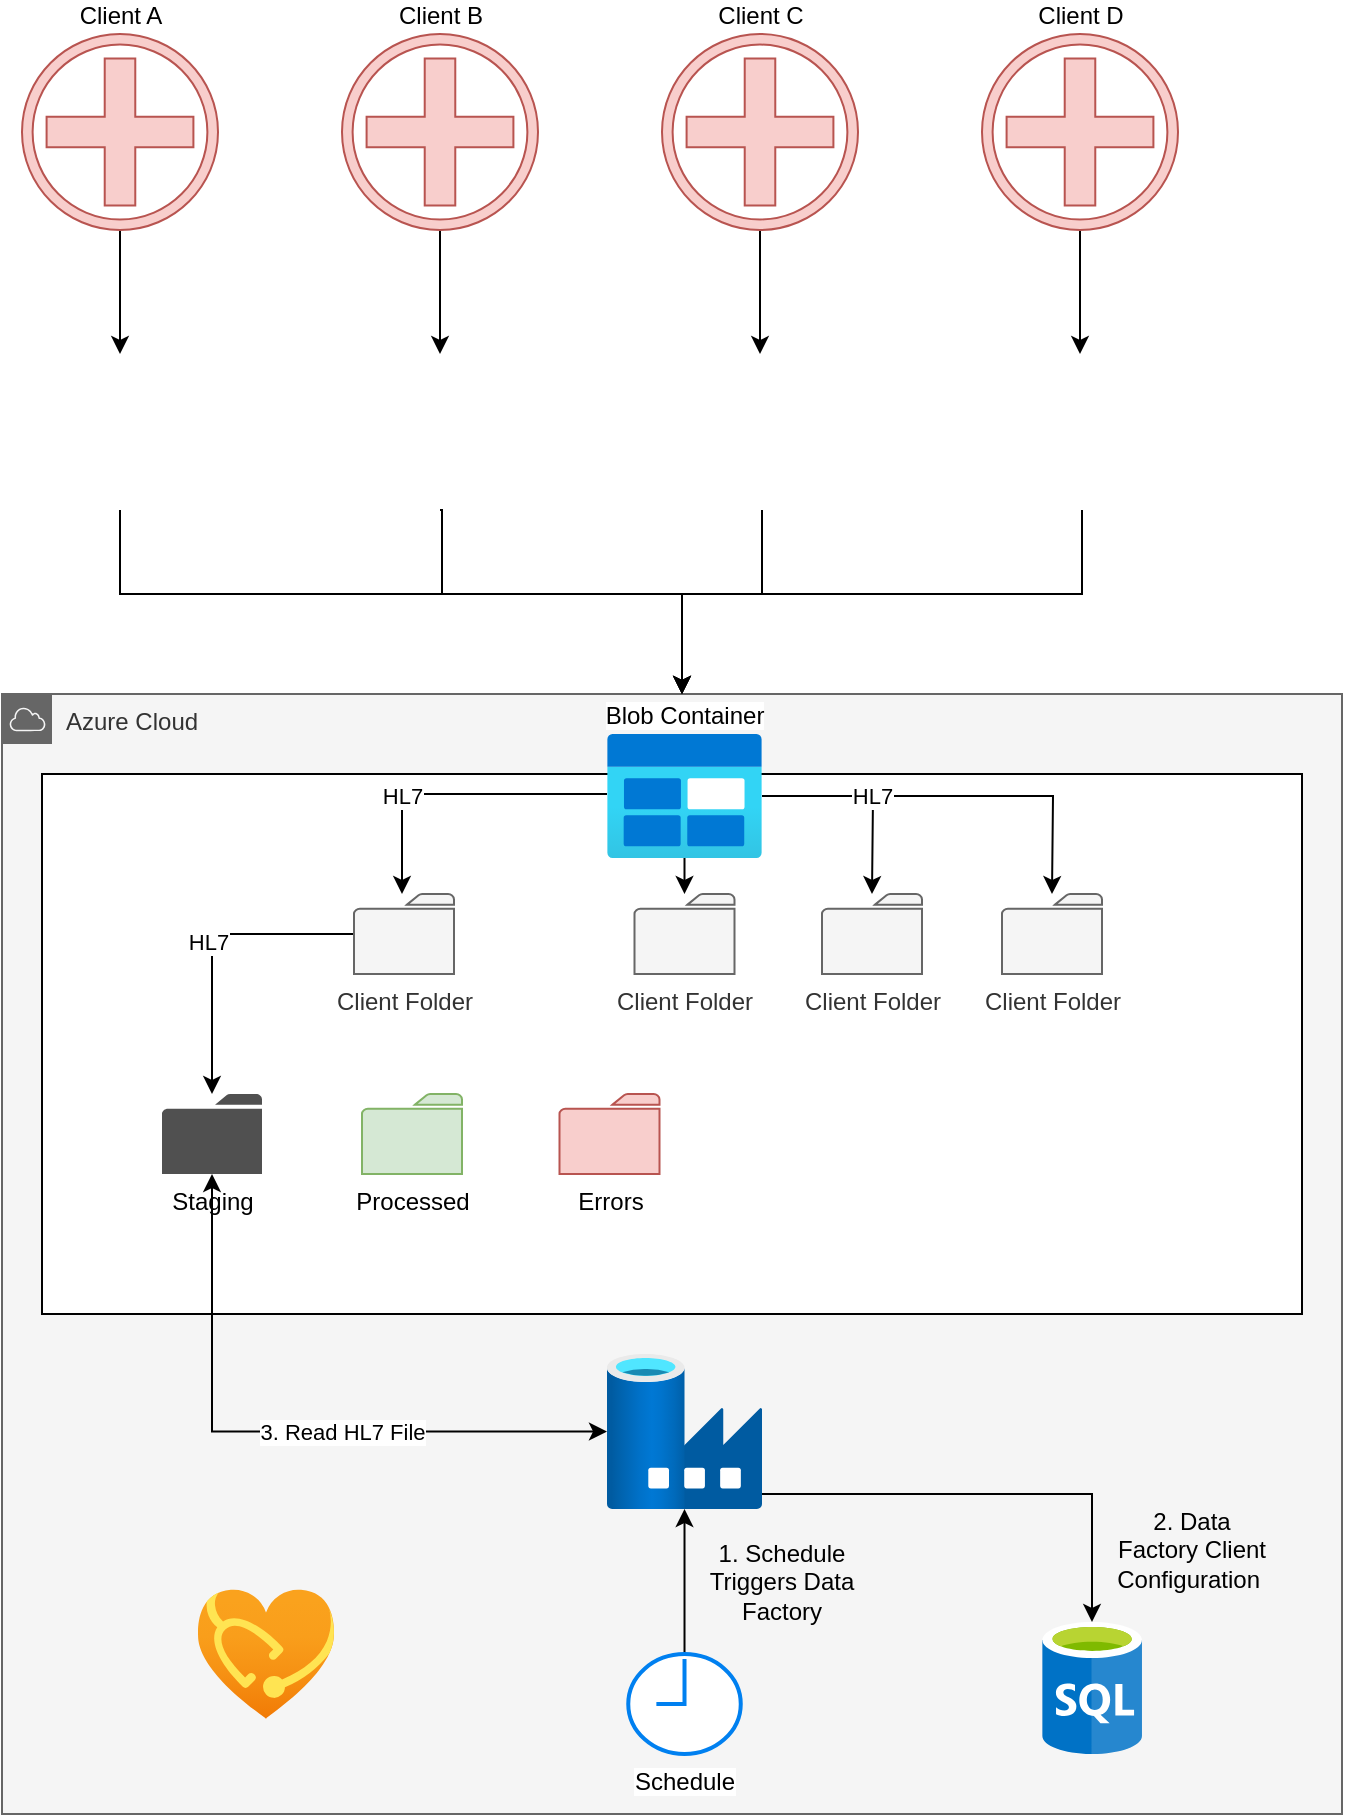 <mxfile version="20.8.20" type="github">
  <diagram name="Page-1" id="RUEo9Bd7sD2gFJfadBwW">
    <mxGraphModel dx="1195" dy="616" grid="1" gridSize="10" guides="1" tooltips="1" connect="1" arrows="1" fold="1" page="1" pageScale="1" pageWidth="850" pageHeight="1100" math="0" shadow="0">
      <root>
        <mxCell id="0" />
        <mxCell id="1" parent="0" />
        <mxCell id="6us5kw_5sCQfG_1NJxVb-2" value="Azure Cloud" style="sketch=0;outlineConnect=0;html=1;whiteSpace=wrap;fontSize=12;fontStyle=0;shape=mxgraph.aws4.group;grIcon=mxgraph.aws4.group_aws_cloud;strokeColor=#666666;fillColor=#f5f5f5;verticalAlign=top;align=left;spacingLeft=30;dashed=0;fontColor=#333333;" vertex="1" parent="1">
          <mxGeometry x="80" y="430" width="670" height="560" as="geometry" />
        </mxCell>
        <mxCell id="6us5kw_5sCQfG_1NJxVb-26" style="edgeStyle=orthogonalEdgeStyle;rounded=0;orthogonalLoop=1;jettySize=auto;html=1;" edge="1" parent="1" source="6us5kw_5sCQfG_1NJxVb-1">
          <mxGeometry relative="1" as="geometry">
            <mxPoint x="420" y="430" as="targetPoint" />
            <Array as="points">
              <mxPoint x="139" y="380" />
              <mxPoint x="420" y="380" />
            </Array>
          </mxGeometry>
        </mxCell>
        <mxCell id="6us5kw_5sCQfG_1NJxVb-1" value="" style="shape=image;html=1;verticalAlign=top;verticalLabelPosition=bottom;labelBackgroundColor=#ffffff;imageAspect=0;aspect=fixed;image=https://cdn2.iconfinder.com/data/icons/whcompare-servers-web-hosting/50/sftp-128.png" vertex="1" parent="1">
          <mxGeometry x="100" y="260" width="78" height="78" as="geometry" />
        </mxCell>
        <mxCell id="6us5kw_5sCQfG_1NJxVb-19" style="edgeStyle=orthogonalEdgeStyle;rounded=0;orthogonalLoop=1;jettySize=auto;html=1;entryX=0.5;entryY=0;entryDx=0;entryDy=0;" edge="1" parent="1" source="6us5kw_5sCQfG_1NJxVb-4" target="6us5kw_5sCQfG_1NJxVb-1">
          <mxGeometry relative="1" as="geometry" />
        </mxCell>
        <mxCell id="6us5kw_5sCQfG_1NJxVb-4" value="Client A" style="shape=mxgraph.signs.healthcare.hospital_1;html=1;pointerEvents=1;fillColor=#f8cecc;strokeColor=#b85450;verticalLabelPosition=top;verticalAlign=bottom;align=center;labelPosition=center;" vertex="1" parent="1">
          <mxGeometry x="90" y="100" width="98" height="98" as="geometry" />
        </mxCell>
        <mxCell id="6us5kw_5sCQfG_1NJxVb-27" style="edgeStyle=orthogonalEdgeStyle;rounded=0;orthogonalLoop=1;jettySize=auto;html=1;exitX=0.5;exitY=1;exitDx=0;exitDy=0;" edge="1" parent="1" source="6us5kw_5sCQfG_1NJxVb-11">
          <mxGeometry relative="1" as="geometry">
            <mxPoint x="420" y="430" as="targetPoint" />
            <Array as="points">
              <mxPoint x="300" y="338" />
              <mxPoint x="300" y="380" />
              <mxPoint x="420" y="380" />
            </Array>
          </mxGeometry>
        </mxCell>
        <mxCell id="6us5kw_5sCQfG_1NJxVb-11" value="" style="shape=image;html=1;verticalAlign=top;verticalLabelPosition=bottom;labelBackgroundColor=#ffffff;imageAspect=0;aspect=fixed;image=https://cdn2.iconfinder.com/data/icons/whcompare-servers-web-hosting/50/sftp-128.png" vertex="1" parent="1">
          <mxGeometry x="260" y="260" width="78" height="78" as="geometry" />
        </mxCell>
        <mxCell id="6us5kw_5sCQfG_1NJxVb-20" style="edgeStyle=orthogonalEdgeStyle;rounded=0;orthogonalLoop=1;jettySize=auto;html=1;" edge="1" parent="1" source="6us5kw_5sCQfG_1NJxVb-12" target="6us5kw_5sCQfG_1NJxVb-11">
          <mxGeometry relative="1" as="geometry" />
        </mxCell>
        <mxCell id="6us5kw_5sCQfG_1NJxVb-12" value="Client B" style="shape=mxgraph.signs.healthcare.hospital_1;html=1;pointerEvents=1;fillColor=#f8cecc;strokeColor=#b85450;verticalLabelPosition=top;verticalAlign=bottom;align=center;labelPosition=center;" vertex="1" parent="1">
          <mxGeometry x="250" y="100" width="98" height="98" as="geometry" />
        </mxCell>
        <mxCell id="6us5kw_5sCQfG_1NJxVb-28" style="edgeStyle=orthogonalEdgeStyle;rounded=0;orthogonalLoop=1;jettySize=auto;html=1;" edge="1" parent="1" source="6us5kw_5sCQfG_1NJxVb-15">
          <mxGeometry relative="1" as="geometry">
            <mxPoint x="420" y="430" as="targetPoint" />
            <Array as="points">
              <mxPoint x="460" y="380" />
              <mxPoint x="420" y="380" />
            </Array>
          </mxGeometry>
        </mxCell>
        <mxCell id="6us5kw_5sCQfG_1NJxVb-15" value="" style="shape=image;html=1;verticalAlign=top;verticalLabelPosition=bottom;labelBackgroundColor=#ffffff;imageAspect=0;aspect=fixed;image=https://cdn2.iconfinder.com/data/icons/whcompare-servers-web-hosting/50/sftp-128.png" vertex="1" parent="1">
          <mxGeometry x="420" y="260" width="78" height="78" as="geometry" />
        </mxCell>
        <mxCell id="6us5kw_5sCQfG_1NJxVb-21" style="edgeStyle=orthogonalEdgeStyle;rounded=0;orthogonalLoop=1;jettySize=auto;html=1;entryX=0.5;entryY=0;entryDx=0;entryDy=0;" edge="1" parent="1" source="6us5kw_5sCQfG_1NJxVb-16" target="6us5kw_5sCQfG_1NJxVb-15">
          <mxGeometry relative="1" as="geometry" />
        </mxCell>
        <mxCell id="6us5kw_5sCQfG_1NJxVb-16" value="Client C" style="shape=mxgraph.signs.healthcare.hospital_1;html=1;pointerEvents=1;fillColor=#f8cecc;strokeColor=#b85450;verticalLabelPosition=top;verticalAlign=bottom;align=center;labelPosition=center;" vertex="1" parent="1">
          <mxGeometry x="410" y="100" width="98" height="98" as="geometry" />
        </mxCell>
        <mxCell id="6us5kw_5sCQfG_1NJxVb-30" style="edgeStyle=orthogonalEdgeStyle;rounded=0;orthogonalLoop=1;jettySize=auto;html=1;" edge="1" parent="1" source="6us5kw_5sCQfG_1NJxVb-17">
          <mxGeometry relative="1" as="geometry">
            <mxPoint x="420" y="430" as="targetPoint" />
            <Array as="points">
              <mxPoint x="620" y="380" />
              <mxPoint x="420" y="380" />
            </Array>
          </mxGeometry>
        </mxCell>
        <mxCell id="6us5kw_5sCQfG_1NJxVb-17" value="" style="shape=image;html=1;verticalAlign=top;verticalLabelPosition=bottom;labelBackgroundColor=#ffffff;imageAspect=0;aspect=fixed;image=https://cdn2.iconfinder.com/data/icons/whcompare-servers-web-hosting/50/sftp-128.png" vertex="1" parent="1">
          <mxGeometry x="580" y="260" width="78" height="78" as="geometry" />
        </mxCell>
        <mxCell id="6us5kw_5sCQfG_1NJxVb-22" style="edgeStyle=orthogonalEdgeStyle;rounded=0;orthogonalLoop=1;jettySize=auto;html=1;entryX=0.5;entryY=0;entryDx=0;entryDy=0;" edge="1" parent="1" source="6us5kw_5sCQfG_1NJxVb-18" target="6us5kw_5sCQfG_1NJxVb-17">
          <mxGeometry relative="1" as="geometry" />
        </mxCell>
        <mxCell id="6us5kw_5sCQfG_1NJxVb-18" value="Client D" style="shape=mxgraph.signs.healthcare.hospital_1;html=1;pointerEvents=1;fillColor=#f8cecc;strokeColor=#b85450;verticalLabelPosition=top;verticalAlign=bottom;align=center;labelPosition=center;" vertex="1" parent="1">
          <mxGeometry x="570" y="100" width="98" height="98" as="geometry" />
        </mxCell>
        <mxCell id="6us5kw_5sCQfG_1NJxVb-25" value="Staging Folder" style="sketch=0;pointerEvents=1;shadow=0;dashed=0;html=1;strokeColor=none;fillColor=#505050;labelPosition=center;verticalLabelPosition=bottom;verticalAlign=top;outlineConnect=0;align=center;shape=mxgraph.office.concepts.folder;" vertex="1" parent="1">
          <mxGeometry x="230" y="540" width="50" height="40" as="geometry" />
        </mxCell>
        <mxCell id="6us5kw_5sCQfG_1NJxVb-33" value="Staging Folder" style="sketch=0;pointerEvents=1;shadow=0;dashed=0;html=1;strokeColor=none;fillColor=#505050;labelPosition=center;verticalLabelPosition=bottom;verticalAlign=top;outlineConnect=0;align=center;shape=mxgraph.office.concepts.folder;" vertex="1" parent="1">
          <mxGeometry x="318" y="540" width="50" height="40" as="geometry" />
        </mxCell>
        <mxCell id="6us5kw_5sCQfG_1NJxVb-84" value="" style="rounded=0;whiteSpace=wrap;html=1;" vertex="1" parent="1">
          <mxGeometry x="100" y="470" width="630" height="270" as="geometry" />
        </mxCell>
        <mxCell id="6us5kw_5sCQfG_1NJxVb-94" style="edgeStyle=orthogonalEdgeStyle;rounded=0;orthogonalLoop=1;jettySize=auto;html=1;startArrow=classic;startFill=1;" edge="1" parent="1" source="6us5kw_5sCQfG_1NJxVb-47" target="6us5kw_5sCQfG_1NJxVb-85">
          <mxGeometry relative="1" as="geometry" />
        </mxCell>
        <mxCell id="6us5kw_5sCQfG_1NJxVb-95" value="3. Read HL7 File" style="edgeLabel;html=1;align=center;verticalAlign=middle;resizable=0;points=[];" vertex="1" connectable="0" parent="6us5kw_5sCQfG_1NJxVb-94">
          <mxGeometry x="0.18" y="-1" relative="1" as="geometry">
            <mxPoint x="60" y="1" as="offset" />
          </mxGeometry>
        </mxCell>
        <mxCell id="6us5kw_5sCQfG_1NJxVb-98" style="edgeStyle=orthogonalEdgeStyle;rounded=0;orthogonalLoop=1;jettySize=auto;html=1;startArrow=none;startFill=0;" edge="1" parent="1" source="6us5kw_5sCQfG_1NJxVb-47" target="6us5kw_5sCQfG_1NJxVb-73">
          <mxGeometry relative="1" as="geometry">
            <Array as="points">
              <mxPoint x="625" y="830" />
            </Array>
          </mxGeometry>
        </mxCell>
        <mxCell id="6us5kw_5sCQfG_1NJxVb-47" value="" style="aspect=fixed;html=1;points=[];align=center;image;fontSize=12;image=img/lib/azure2/databases/Data_Factory.svg;" vertex="1" parent="1">
          <mxGeometry x="382.5" y="760" width="77.5" height="77.5" as="geometry" />
        </mxCell>
        <mxCell id="6us5kw_5sCQfG_1NJxVb-96" style="edgeStyle=orthogonalEdgeStyle;rounded=0;orthogonalLoop=1;jettySize=auto;html=1;startArrow=none;startFill=0;" edge="1" parent="1" source="6us5kw_5sCQfG_1NJxVb-55" target="6us5kw_5sCQfG_1NJxVb-47">
          <mxGeometry relative="1" as="geometry" />
        </mxCell>
        <mxCell id="6us5kw_5sCQfG_1NJxVb-55" value="Schedule" style="html=1;verticalLabelPosition=bottom;align=center;labelBackgroundColor=#ffffff;verticalAlign=top;strokeWidth=2;strokeColor=#0080F0;shadow=0;dashed=0;shape=mxgraph.ios7.icons.clock;" vertex="1" parent="1">
          <mxGeometry x="393.13" y="910" width="56.25" height="50" as="geometry" />
        </mxCell>
        <mxCell id="6us5kw_5sCQfG_1NJxVb-73" value="" style="sketch=0;aspect=fixed;html=1;points=[];align=center;image;fontSize=12;image=img/lib/mscae/SQL_Database_generic.svg;" vertex="1" parent="1">
          <mxGeometry x="600.0" y="894" width="50.16" height="66" as="geometry" />
        </mxCell>
        <mxCell id="6us5kw_5sCQfG_1NJxVb-82" value="" style="aspect=fixed;html=1;points=[];align=center;image;fontSize=12;image=img/lib/azure2/integration/Azure_API_for_FHIR.svg;" vertex="1" parent="1">
          <mxGeometry x="178" y="877.5" width="68" height="65.2" as="geometry" />
        </mxCell>
        <mxCell id="6us5kw_5sCQfG_1NJxVb-39" value="Client Folder" style="sketch=0;pointerEvents=1;shadow=0;dashed=0;html=1;strokeColor=#666666;fillColor=#f5f5f5;labelPosition=center;verticalLabelPosition=bottom;verticalAlign=top;outlineConnect=0;align=center;shape=mxgraph.office.concepts.folder;fontColor=#333333;" vertex="1" parent="1">
          <mxGeometry x="396.25" y="530" width="50" height="40" as="geometry" />
        </mxCell>
        <mxCell id="6us5kw_5sCQfG_1NJxVb-40" value="Client Folder" style="sketch=0;pointerEvents=1;shadow=0;dashed=0;html=1;strokeColor=#666666;fillColor=#f5f5f5;labelPosition=center;verticalLabelPosition=bottom;verticalAlign=top;outlineConnect=0;align=center;shape=mxgraph.office.concepts.folder;fontColor=#333333;" vertex="1" parent="1">
          <mxGeometry x="490" y="530" width="50" height="40" as="geometry" />
        </mxCell>
        <mxCell id="6us5kw_5sCQfG_1NJxVb-85" value="Staging" style="sketch=0;pointerEvents=1;shadow=0;dashed=0;html=1;strokeColor=none;fillColor=#505050;labelPosition=center;verticalLabelPosition=bottom;verticalAlign=top;outlineConnect=0;align=center;shape=mxgraph.office.concepts.folder;" vertex="1" parent="1">
          <mxGeometry x="160" y="630" width="50" height="40" as="geometry" />
        </mxCell>
        <mxCell id="6us5kw_5sCQfG_1NJxVb-86" value="Processed" style="sketch=0;pointerEvents=1;shadow=0;dashed=0;html=1;strokeColor=#82b366;fillColor=#d5e8d4;labelPosition=center;verticalLabelPosition=bottom;verticalAlign=top;outlineConnect=0;align=center;shape=mxgraph.office.concepts.folder;" vertex="1" parent="1">
          <mxGeometry x="260" y="630" width="50" height="40" as="geometry" />
        </mxCell>
        <mxCell id="6us5kw_5sCQfG_1NJxVb-31" style="edgeStyle=orthogonalEdgeStyle;rounded=0;orthogonalLoop=1;jettySize=auto;html=1;" edge="1" parent="1" source="6us5kw_5sCQfG_1NJxVb-23" target="6us5kw_5sCQfG_1NJxVb-87">
          <mxGeometry relative="1" as="geometry">
            <Array as="points">
              <mxPoint x="280" y="480" />
            </Array>
          </mxGeometry>
        </mxCell>
        <mxCell id="6us5kw_5sCQfG_1NJxVb-92" value="HL7" style="edgeLabel;html=1;align=center;verticalAlign=middle;resizable=0;points=[];" vertex="1" connectable="0" parent="6us5kw_5sCQfG_1NJxVb-31">
          <mxGeometry x="0.224" y="1" relative="1" as="geometry">
            <mxPoint x="-9" as="offset" />
          </mxGeometry>
        </mxCell>
        <mxCell id="6us5kw_5sCQfG_1NJxVb-36" style="edgeStyle=orthogonalEdgeStyle;rounded=0;orthogonalLoop=1;jettySize=auto;html=1;" edge="1" parent="1" source="6us5kw_5sCQfG_1NJxVb-23" target="6us5kw_5sCQfG_1NJxVb-39">
          <mxGeometry relative="1" as="geometry">
            <Array as="points">
              <mxPoint x="421" y="520" />
              <mxPoint x="421" y="520" />
            </Array>
          </mxGeometry>
        </mxCell>
        <mxCell id="6us5kw_5sCQfG_1NJxVb-41" style="edgeStyle=orthogonalEdgeStyle;rounded=0;orthogonalLoop=1;jettySize=auto;html=1;" edge="1" parent="1" source="6us5kw_5sCQfG_1NJxVb-23">
          <mxGeometry relative="1" as="geometry">
            <mxPoint x="515" y="530" as="targetPoint" />
          </mxGeometry>
        </mxCell>
        <mxCell id="6us5kw_5sCQfG_1NJxVb-42" style="edgeStyle=orthogonalEdgeStyle;rounded=0;orthogonalLoop=1;jettySize=auto;html=1;" edge="1" parent="1" source="6us5kw_5sCQfG_1NJxVb-23">
          <mxGeometry relative="1" as="geometry">
            <mxPoint x="605" y="530" as="targetPoint" />
          </mxGeometry>
        </mxCell>
        <mxCell id="6us5kw_5sCQfG_1NJxVb-91" value="HL7" style="edgeLabel;html=1;align=center;verticalAlign=middle;resizable=0;points=[];" vertex="1" connectable="0" parent="6us5kw_5sCQfG_1NJxVb-42">
          <mxGeometry x="-0.579" y="-3" relative="1" as="geometry">
            <mxPoint x="14" y="-3" as="offset" />
          </mxGeometry>
        </mxCell>
        <mxCell id="6us5kw_5sCQfG_1NJxVb-23" value="Blob Container" style="aspect=fixed;html=1;points=[];align=center;image;fontSize=12;image=img/lib/azure2/general/Blob_Block.svg;horizontal=1;verticalAlign=bottom;labelPosition=center;verticalLabelPosition=top;" vertex="1" parent="1">
          <mxGeometry x="382.5" y="450" width="77.5" height="62" as="geometry" />
        </mxCell>
        <mxCell id="6us5kw_5sCQfG_1NJxVb-90" style="edgeStyle=orthogonalEdgeStyle;rounded=0;orthogonalLoop=1;jettySize=auto;html=1;startArrow=none;startFill=0;" edge="1" parent="1" source="6us5kw_5sCQfG_1NJxVb-87" target="6us5kw_5sCQfG_1NJxVb-85">
          <mxGeometry relative="1" as="geometry" />
        </mxCell>
        <mxCell id="6us5kw_5sCQfG_1NJxVb-93" value="HL7" style="edgeLabel;html=1;align=center;verticalAlign=middle;resizable=0;points=[];" vertex="1" connectable="0" parent="6us5kw_5sCQfG_1NJxVb-90">
          <mxGeometry x="-0.007" y="-2" relative="1" as="geometry">
            <mxPoint as="offset" />
          </mxGeometry>
        </mxCell>
        <mxCell id="6us5kw_5sCQfG_1NJxVb-87" value="Client Folder" style="sketch=0;pointerEvents=1;shadow=0;dashed=0;html=1;strokeColor=#666666;fillColor=#f5f5f5;labelPosition=center;verticalLabelPosition=bottom;verticalAlign=top;outlineConnect=0;align=center;shape=mxgraph.office.concepts.folder;fontColor=#333333;" vertex="1" parent="1">
          <mxGeometry x="256" y="530" width="50" height="40" as="geometry" />
        </mxCell>
        <mxCell id="6us5kw_5sCQfG_1NJxVb-88" value="Client Folder" style="sketch=0;pointerEvents=1;shadow=0;dashed=0;html=1;strokeColor=#666666;fillColor=#f5f5f5;labelPosition=center;verticalLabelPosition=bottom;verticalAlign=top;outlineConnect=0;align=center;shape=mxgraph.office.concepts.folder;fontColor=#333333;" vertex="1" parent="1">
          <mxGeometry x="580" y="530" width="50" height="40" as="geometry" />
        </mxCell>
        <mxCell id="6us5kw_5sCQfG_1NJxVb-89" value="Errors" style="sketch=0;pointerEvents=1;shadow=0;dashed=0;html=1;strokeColor=#b85450;fillColor=#f8cecc;labelPosition=center;verticalLabelPosition=bottom;verticalAlign=top;outlineConnect=0;align=center;shape=mxgraph.office.concepts.folder;" vertex="1" parent="1">
          <mxGeometry x="358.75" y="630" width="50" height="40" as="geometry" />
        </mxCell>
        <mxCell id="6us5kw_5sCQfG_1NJxVb-97" value="1. Schedule Triggers Data Factory" style="text;html=1;strokeColor=none;fillColor=none;align=center;verticalAlign=middle;whiteSpace=wrap;rounded=0;" vertex="1" parent="1">
          <mxGeometry x="425" y="854" width="90" height="40" as="geometry" />
        </mxCell>
        <mxCell id="6us5kw_5sCQfG_1NJxVb-99" value="2. Data &lt;br&gt;Factory Client Configuration&amp;nbsp;" style="text;html=1;strokeColor=none;fillColor=none;align=center;verticalAlign=middle;whiteSpace=wrap;rounded=0;" vertex="1" parent="1">
          <mxGeometry x="630" y="837.5" width="90" height="40" as="geometry" />
        </mxCell>
      </root>
    </mxGraphModel>
  </diagram>
</mxfile>
